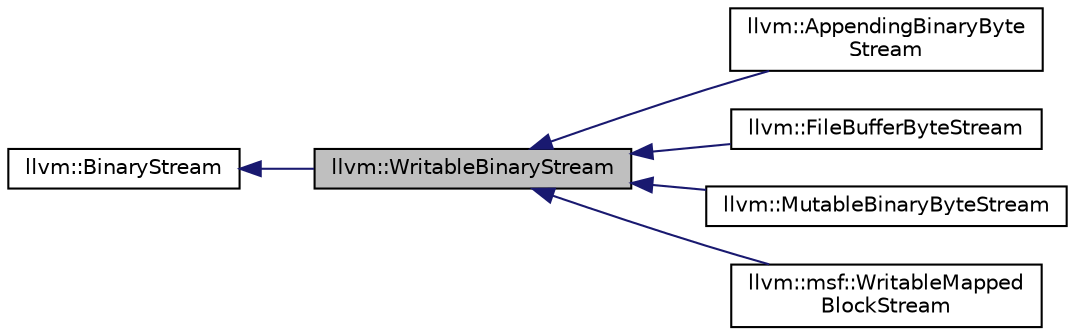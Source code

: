 digraph "llvm::WritableBinaryStream"
{
 // LATEX_PDF_SIZE
  bgcolor="transparent";
  edge [fontname="Helvetica",fontsize="10",labelfontname="Helvetica",labelfontsize="10"];
  node [fontname="Helvetica",fontsize="10",shape="box"];
  rankdir="LR";
  Node1 [label="llvm::WritableBinaryStream",height=0.2,width=0.4,color="black", fillcolor="grey75", style="filled", fontcolor="black",tooltip="A BinaryStream which can be read from as well as written to."];
  Node2 -> Node1 [dir="back",color="midnightblue",fontsize="10",style="solid",fontname="Helvetica"];
  Node2 [label="llvm::BinaryStream",height=0.2,width=0.4,color="black",URL="$classllvm_1_1BinaryStream.html",tooltip="An interface for accessing data in a stream-like format, but which discourages copying."];
  Node1 -> Node3 [dir="back",color="midnightblue",fontsize="10",style="solid",fontname="Helvetica"];
  Node3 [label="llvm::AppendingBinaryByte\lStream",height=0.2,width=0.4,color="black",URL="$classllvm_1_1AppendingBinaryByteStream.html",tooltip="An implementation of WritableBinaryStream which can write at its end causing the underlying data to g..."];
  Node1 -> Node4 [dir="back",color="midnightblue",fontsize="10",style="solid",fontname="Helvetica"];
  Node4 [label="llvm::FileBufferByteStream",height=0.2,width=0.4,color="black",URL="$classllvm_1_1FileBufferByteStream.html",tooltip="An implementation of WritableBinaryStream backed by an llvm FileOutputBuffer."];
  Node1 -> Node5 [dir="back",color="midnightblue",fontsize="10",style="solid",fontname="Helvetica"];
  Node5 [label="llvm::MutableBinaryByteStream",height=0.2,width=0.4,color="black",URL="$classllvm_1_1MutableBinaryByteStream.html",tooltip="An implementation of BinaryStream which holds its entire data set in a single contiguous buffer."];
  Node1 -> Node6 [dir="back",color="midnightblue",fontsize="10",style="solid",fontname="Helvetica"];
  Node6 [label="llvm::msf::WritableMapped\lBlockStream",height=0.2,width=0.4,color="black",URL="$classllvm_1_1msf_1_1WritableMappedBlockStream.html",tooltip=" "];
}
